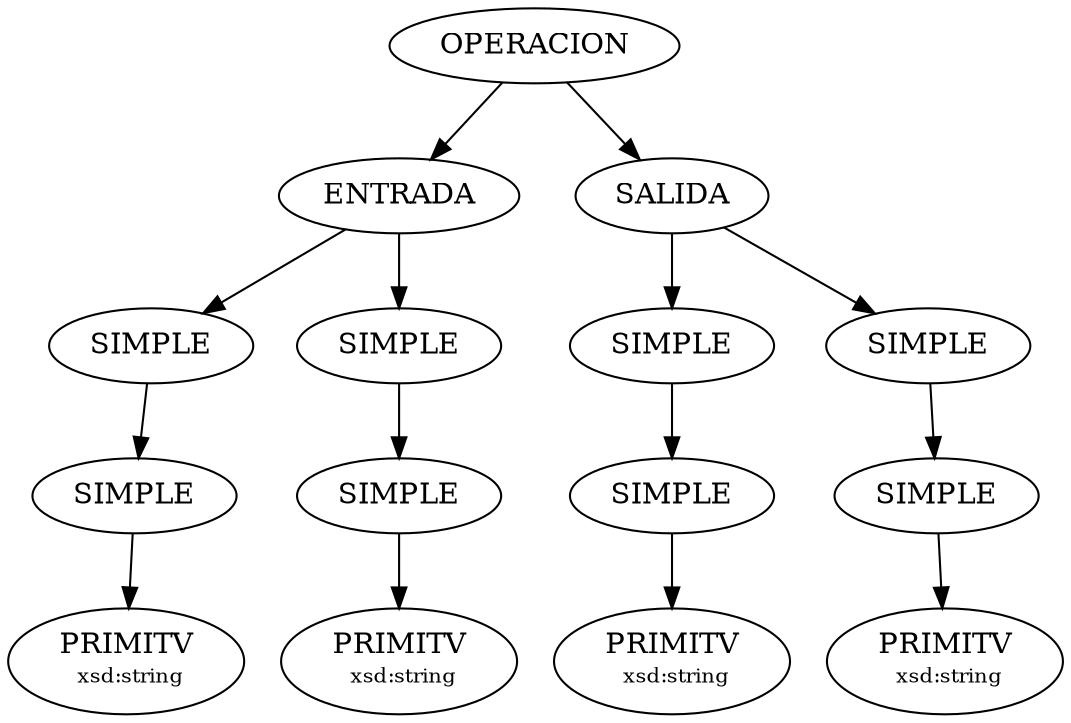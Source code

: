 digraph G
{
N0R0n0 [label="OPERACION"];
N1R0n0 [label="ENTRADA"];
N2R0n0 [label="SIMPLE"];
N3R0n0 [label="SIMPLE"];
N4R0n0 [label=<PRIMITV<BR/> <FONT POINT-SIZE="10">xsd:string</FONT>>];
N2R0n1 [label="SIMPLE"];
N3R1n0 [label="SIMPLE"];
N4R1n0 [label=<PRIMITV<BR/> <FONT POINT-SIZE="10">xsd:string</FONT>>];
N1R0n1 [label="SALIDA"];
N2R1n0 [label="SIMPLE"];
N3R2n0 [label="SIMPLE"];
N4R2n0 [label=<PRIMITV<BR/> <FONT POINT-SIZE="10">xsd:string</FONT>>];
N2R1n1 [label="SIMPLE"];
N3R3n0 [label="SIMPLE"];
N4R3n0 [label=<PRIMITV<BR/> <FONT POINT-SIZE="10">xsd:string</FONT>>];

N0R0n0 -> N1R0n0;
N1R0n0 -> N2R0n0;
N2R0n0 -> N3R0n0;
N3R0n0 -> N4R0n0;
N1R0n0 -> N2R0n1;
N2R0n1 -> N3R1n0;
N3R1n0 -> N4R1n0;
N0R0n0 -> N1R0n1;
N1R0n1 -> N2R1n0;
N2R1n0 -> N3R2n0;
N3R2n0 -> N4R2n0;
N1R0n1 -> N2R1n1;
N2R1n1 -> N3R3n0;
N3R3n0 -> N4R3n0;

}
